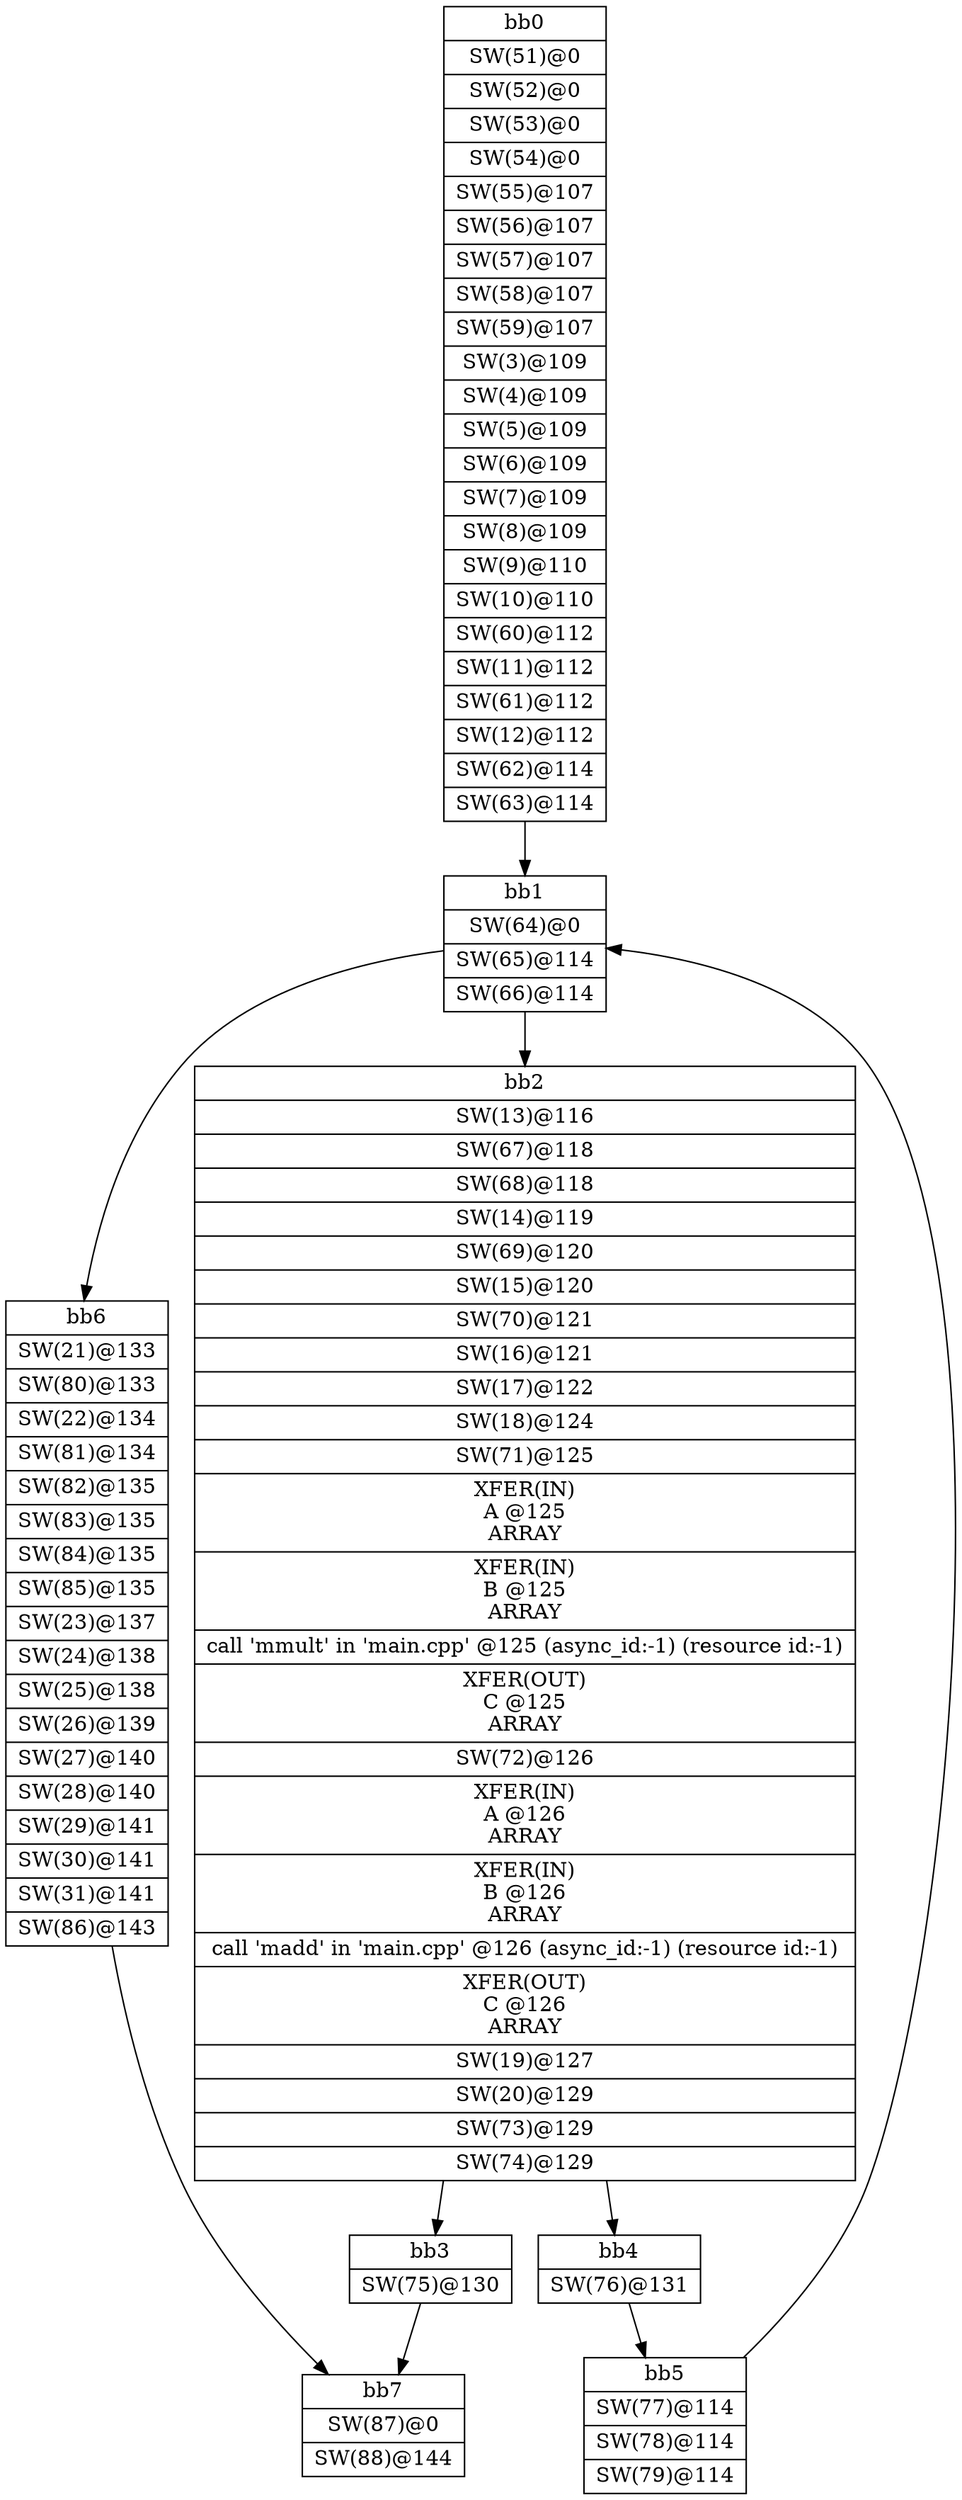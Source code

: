 digraph CDFG {
node [shape=record];
bb0 [shape=record, label = "{bb0|<x000002862E2FDC80>SW(51)@0\n|<x000002862E2FD8C0>SW(52)@0\n|<x000002862E2FDD20>SW(53)@0\n|<x000002862E2FE220>SW(54)@0\n|<x000002862E2FD780>SW(55)@107\n|<x000002862E2FDDC0>SW(56)@107\n|<x000002862E2FEEA0>SW(57)@107\n|<x000002862E2FE9A0>SW(58)@107\n|<x000002862E2FDFA0>SW(59)@107\n|<x000002862D6D0700>SW(3)@109\n|<x000002862D6D14C0>SW(4)@109\n|<x000002862D6D07A0>SW(5)@109\n|<x000002862D6D1740>SW(6)@109\n|<x000002862D6D1E20>SW(7)@109\n|<x000002862D6D17E0>SW(8)@109\n|<x000002862D6D0A20>SW(9)@110\n|<x000002862D6D0020>SW(10)@110\n|<x000002862E2FE040>SW(60)@112\n|<x000002862D6D0CA0>SW(11)@112\n|<x000002862E2FEAE0>SW(61)@112\n|<x000002862D6D0E80>SW(12)@112\n|<x000002862E2FE0E0>SW(62)@114\n|<x000002862E2FE180>SW(63)@114\n}"];
bb1 [shape=record, label = "{bb1|<x000002862E2FD140>SW(64)@0\n|<x000002862E2FE2C0>SW(65)@114\n|<x000002862E2FE360>SW(66)@114\n}"];
bb2 [shape=record, label = "{bb2|<x000002862D6D0F20>SW(13)@116\n|<x000002862E2FE4A0>SW(67)@118\n|<x000002862E3070B0>SW(68)@118\n|<x000002862D6D11A0>SW(14)@119\n|<x000002862E306CF0>SW(69)@120\n|<x000002862D6D1880>SW(15)@120\n|<x000002862E3062F0>SW(70)@121\n|<x000002862D6D1240>SW(16)@121\n|<x000002862D6D1380>SW(17)@122\n|<x000002862D6D1920>SW(18)@124\n|<x000002862E306570>SW(71)@125\n|<x000002862E307AB0>XFER(IN)\nA @125\nARRAY\n|<x000002862E3069D0>XFER(IN)\nB @125\nARRAY\n|<x000002862D6F2750>call 'mmult' in 'main.cpp' @125 (async_id:-1) (resource id:-1)\n|<x000002862E307C90>XFER(OUT)\nC @125\nARRAY\n|<x000002862E306610>SW(72)@126\n|<x000002862E307790>XFER(IN)\nA @126\nARRAY\n|<x000002862E3064D0>XFER(IN)\nB @126\nARRAY\n|<x000002862D6F2F30>call 'madd' in 'main.cpp' @126 (async_id:-1) (resource id:-1)\n|<x000002862E306A70>XFER(OUT)\nC @126\nARRAY\n|<x000002862D6D1A60>SW(19)@127\n|<x000002862D66E0F0>SW(20)@129\n|<x000002862E307BF0>SW(73)@129\n|<x000002862E307510>SW(74)@129\n}"];
bb3 [shape=record, label = "{bb3|<x000002862E307F10>SW(75)@130\n}"];
bb4 [shape=record, label = "{bb4|<x000002862E307830>SW(76)@131\n}"];
bb5 [shape=record, label = "{bb5|<x000002862E307B50>SW(77)@114\n|<x000002862E306890>SW(78)@114\n|<x000002862E307330>SW(79)@114\n}"];
bb6 [shape=record, label = "{bb6|<x000002862D6D1BA0>SW(21)@133\n|<x000002862E3078D0>SW(80)@133\n|<x000002862E2FEB80>SW(22)@134\n|<x000002862E307D30>SW(81)@134\n|<x000002862E307650>SW(82)@135\n|<x000002862E3076F0>SW(83)@135\n|<x000002862E306430>SW(84)@135\n|<x000002862E306930>SW(85)@135\n|<x000002862E2FD1E0>SW(23)@137\n|<x000002862E2FD0A0>SW(24)@138\n|<x000002862E2FE900>SW(25)@138\n|<x000002862E2FDF00>SW(26)@139\n|<x000002862E2FD640>SW(27)@140\n|<x000002862E2FDB40>SW(28)@140\n|<x000002862E2FE720>SW(29)@141\n|<x000002862E2FE5E0>SW(30)@141\n|<x000002862E2FE7C0>SW(31)@141\n|<x000002862E3066B0>SW(86)@143\n}"];
bb7 [shape=record, label = "{bb7|<x000002862E307DD0>SW(87)@0\n|<x000002862E306390>SW(88)@144\n}"];
bb0 -> bb1
bb1 -> bb2
bb1 -> bb6
bb2 -> bb3
bb2 -> bb4
bb3 -> bb7
bb4 -> bb5
bb5 -> bb1
bb6 -> bb7
}
